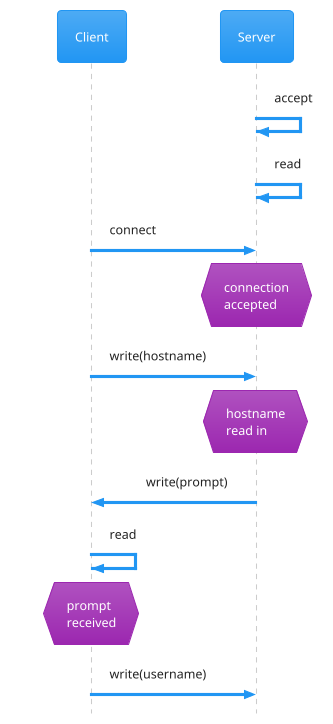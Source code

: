 @startuml
!theme materia
skinparam style strictuml
participant Client
participant Server

Server      ->      Server  : accept
Server      ->      Server  : read

Client    ->      Server  : connect
hnote over Server           : connection\naccepted

Client    ->      Server  : write(hostname)
hnote over Server       : hostname\nread in

Client      <-      Server  : \twrite(prompt)
& Client    ->  Client      : read
hnote over Client           : prompt\nreceived

Client      ->      Server  : write(username)
@enduml
